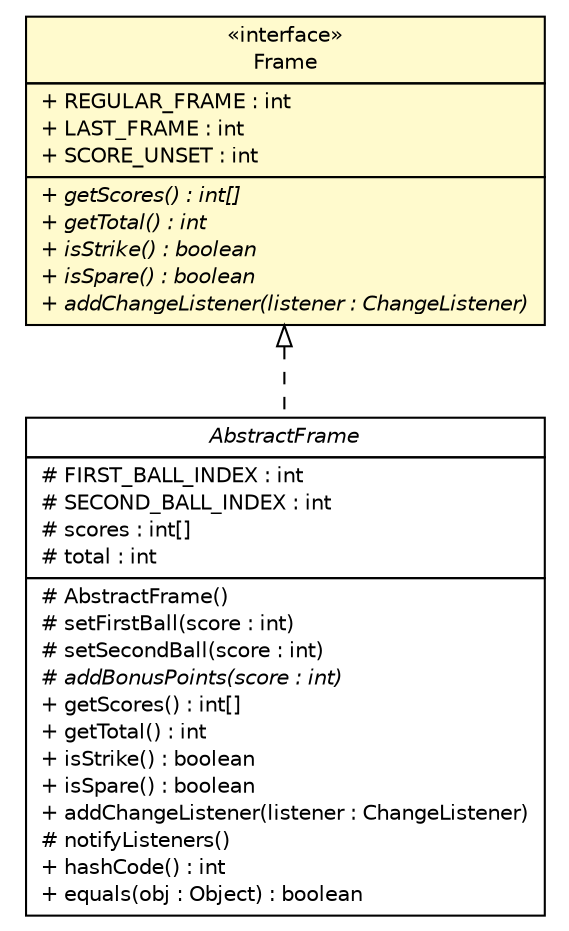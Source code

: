 #!/usr/local/bin/dot
#
# Class diagram 
# Generated by UMLGraph version R5_6 (http://www.umlgraph.org/)
#

digraph G {
	edge [fontname="Helvetica",fontsize=10,labelfontname="Helvetica",labelfontsize=10];
	node [fontname="Helvetica",fontsize=10,shape=plaintext];
	nodesep=0.25;
	ranksep=0.5;
	// thmuggleton.model.Frame
	c397 [label=<<table title="thmuggleton.model.Frame" border="0" cellborder="1" cellspacing="0" cellpadding="2" port="p" bgcolor="lemonChiffon" href="./Frame.html">
		<tr><td><table border="0" cellspacing="0" cellpadding="1">
<tr><td align="center" balign="center"> &#171;interface&#187; </td></tr>
<tr><td align="center" balign="center"> Frame </td></tr>
		</table></td></tr>
		<tr><td><table border="0" cellspacing="0" cellpadding="1">
<tr><td align="left" balign="left"> + REGULAR_FRAME : int </td></tr>
<tr><td align="left" balign="left"> + LAST_FRAME : int </td></tr>
<tr><td align="left" balign="left"> + SCORE_UNSET : int </td></tr>
		</table></td></tr>
		<tr><td><table border="0" cellspacing="0" cellpadding="1">
<tr><td align="left" balign="left"><font face="Helvetica-Oblique" point-size="10.0"> + getScores() : int[] </font></td></tr>
<tr><td align="left" balign="left"><font face="Helvetica-Oblique" point-size="10.0"> + getTotal() : int </font></td></tr>
<tr><td align="left" balign="left"><font face="Helvetica-Oblique" point-size="10.0"> + isStrike() : boolean </font></td></tr>
<tr><td align="left" balign="left"><font face="Helvetica-Oblique" point-size="10.0"> + isSpare() : boolean </font></td></tr>
<tr><td align="left" balign="left"><font face="Helvetica-Oblique" point-size="10.0"> + addChangeListener(listener : ChangeListener) </font></td></tr>
		</table></td></tr>
		</table>>, URL="./Frame.html", fontname="Helvetica", fontcolor="black", fontsize=10.0];
	// thmuggleton.model.impl.AbstractFrame
	c405 [label=<<table title="thmuggleton.model.impl.AbstractFrame" border="0" cellborder="1" cellspacing="0" cellpadding="2" port="p" href="./impl/AbstractFrame.html">
		<tr><td><table border="0" cellspacing="0" cellpadding="1">
<tr><td align="center" balign="center"><font face="Helvetica-Oblique"> AbstractFrame </font></td></tr>
		</table></td></tr>
		<tr><td><table border="0" cellspacing="0" cellpadding="1">
<tr><td align="left" balign="left"> # FIRST_BALL_INDEX : int </td></tr>
<tr><td align="left" balign="left"> # SECOND_BALL_INDEX : int </td></tr>
<tr><td align="left" balign="left"> # scores : int[] </td></tr>
<tr><td align="left" balign="left"> # total : int </td></tr>
		</table></td></tr>
		<tr><td><table border="0" cellspacing="0" cellpadding="1">
<tr><td align="left" balign="left"> # AbstractFrame() </td></tr>
<tr><td align="left" balign="left"> # setFirstBall(score : int) </td></tr>
<tr><td align="left" balign="left"> # setSecondBall(score : int) </td></tr>
<tr><td align="left" balign="left"><font face="Helvetica-Oblique" point-size="10.0"> # addBonusPoints(score : int) </font></td></tr>
<tr><td align="left" balign="left"> + getScores() : int[] </td></tr>
<tr><td align="left" balign="left"> + getTotal() : int </td></tr>
<tr><td align="left" balign="left"> + isStrike() : boolean </td></tr>
<tr><td align="left" balign="left"> + isSpare() : boolean </td></tr>
<tr><td align="left" balign="left"> + addChangeListener(listener : ChangeListener) </td></tr>
<tr><td align="left" balign="left"> # notifyListeners() </td></tr>
<tr><td align="left" balign="left"> + hashCode() : int </td></tr>
<tr><td align="left" balign="left"> + equals(obj : Object) : boolean </td></tr>
		</table></td></tr>
		</table>>, URL="./impl/AbstractFrame.html", fontname="Helvetica", fontcolor="black", fontsize=10.0];
	//thmuggleton.model.impl.AbstractFrame implements thmuggleton.model.Frame
	c397:p -> c405:p [dir=back,arrowtail=empty,style=dashed];
}

